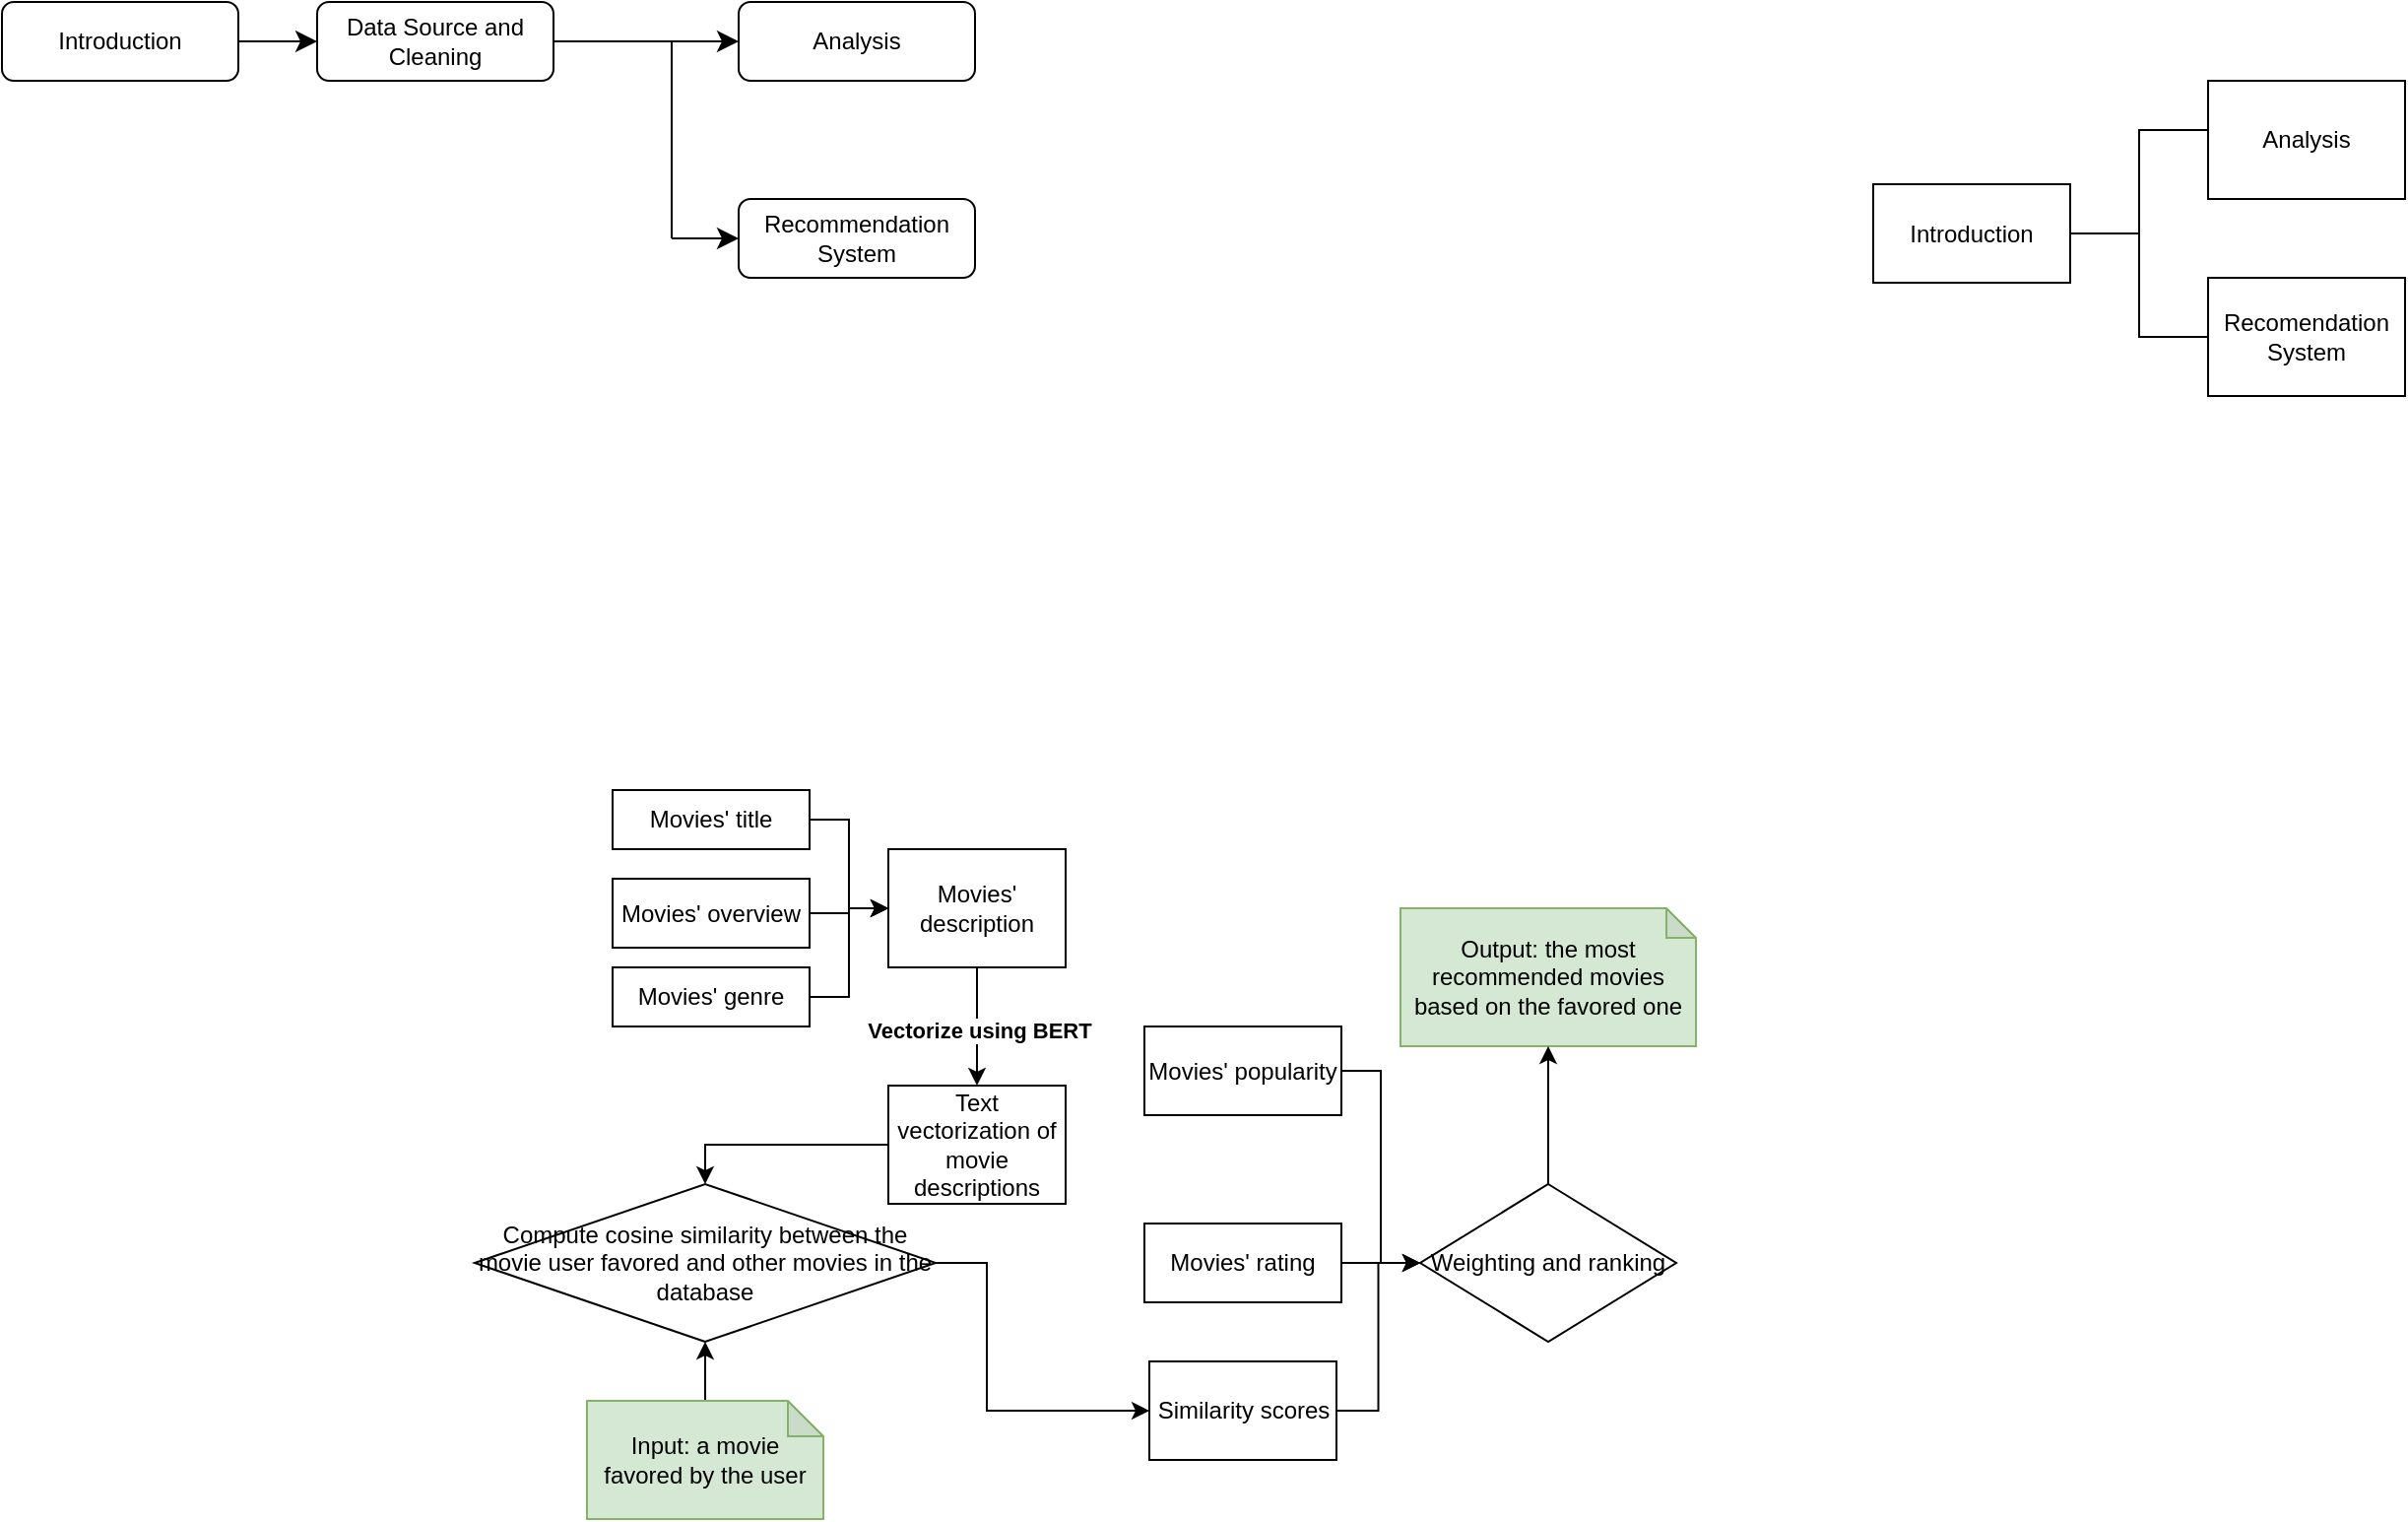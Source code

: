 <mxfile version="24.8.6">
  <diagram id="C5RBs43oDa-KdzZeNtuy" name="Page-1">
    <mxGraphModel dx="972" dy="594" grid="1" gridSize="10" guides="1" tooltips="1" connect="1" arrows="1" fold="1" page="1" pageScale="1" pageWidth="827" pageHeight="1169" math="0" shadow="0">
      <root>
        <mxCell id="WIyWlLk6GJQsqaUBKTNV-0" />
        <mxCell id="WIyWlLk6GJQsqaUBKTNV-1" parent="WIyWlLk6GJQsqaUBKTNV-0" />
        <mxCell id="WIyWlLk6GJQsqaUBKTNV-3" value="Data Source and Cleaning" style="rounded=1;whiteSpace=wrap;html=1;fontSize=12;glass=0;strokeWidth=1;shadow=0;" parent="WIyWlLk6GJQsqaUBKTNV-1" vertex="1">
          <mxGeometry x="200" y="80" width="120" height="40" as="geometry" />
        </mxCell>
        <mxCell id="WIyWlLk6GJQsqaUBKTNV-12" value="Analysis" style="rounded=1;whiteSpace=wrap;html=1;fontSize=12;glass=0;strokeWidth=1;shadow=0;" parent="WIyWlLk6GJQsqaUBKTNV-1" vertex="1">
          <mxGeometry x="414" y="80" width="120" height="40" as="geometry" />
        </mxCell>
        <mxCell id="bNNTKG-qH6Fv4Rn3Kx4P-25" value="" style="edgeStyle=orthogonalEdgeStyle;rounded=0;orthogonalLoop=1;jettySize=auto;html=1;" parent="WIyWlLk6GJQsqaUBKTNV-1" source="bNNTKG-qH6Fv4Rn3Kx4P-12" target="bNNTKG-qH6Fv4Rn3Kx4P-24" edge="1">
          <mxGeometry relative="1" as="geometry" />
        </mxCell>
        <mxCell id="bNNTKG-qH6Fv4Rn3Kx4P-12" value="Movies&#39; title" style="rounded=0;whiteSpace=wrap;html=1;" parent="WIyWlLk6GJQsqaUBKTNV-1" vertex="1">
          <mxGeometry x="350" y="480" width="100" height="30" as="geometry" />
        </mxCell>
        <mxCell id="bNNTKG-qH6Fv4Rn3Kx4P-26" value="" style="edgeStyle=orthogonalEdgeStyle;rounded=0;orthogonalLoop=1;jettySize=auto;html=1;" parent="WIyWlLk6GJQsqaUBKTNV-1" source="bNNTKG-qH6Fv4Rn3Kx4P-13" target="bNNTKG-qH6Fv4Rn3Kx4P-24" edge="1">
          <mxGeometry relative="1" as="geometry" />
        </mxCell>
        <mxCell id="bNNTKG-qH6Fv4Rn3Kx4P-13" value="Movies&#39; overview" style="rounded=0;whiteSpace=wrap;html=1;" parent="WIyWlLk6GJQsqaUBKTNV-1" vertex="1">
          <mxGeometry x="350" y="525" width="100" height="35" as="geometry" />
        </mxCell>
        <mxCell id="bNNTKG-qH6Fv4Rn3Kx4P-29" style="edgeStyle=orthogonalEdgeStyle;rounded=0;orthogonalLoop=1;jettySize=auto;html=1;entryX=0;entryY=0.5;entryDx=0;entryDy=0;" parent="WIyWlLk6GJQsqaUBKTNV-1" source="bNNTKG-qH6Fv4Rn3Kx4P-14" target="bNNTKG-qH6Fv4Rn3Kx4P-24" edge="1">
          <mxGeometry relative="1" as="geometry" />
        </mxCell>
        <mxCell id="bNNTKG-qH6Fv4Rn3Kx4P-14" value="Movies&#39; genre" style="rounded=0;whiteSpace=wrap;html=1;" parent="WIyWlLk6GJQsqaUBKTNV-1" vertex="1">
          <mxGeometry x="350" y="570" width="100" height="30" as="geometry" />
        </mxCell>
        <mxCell id="bNNTKG-qH6Fv4Rn3Kx4P-31" value="" style="edgeStyle=orthogonalEdgeStyle;rounded=0;orthogonalLoop=1;jettySize=auto;html=1;" parent="WIyWlLk6GJQsqaUBKTNV-1" source="bNNTKG-qH6Fv4Rn3Kx4P-24" target="bNNTKG-qH6Fv4Rn3Kx4P-30" edge="1">
          <mxGeometry relative="1" as="geometry" />
        </mxCell>
        <mxCell id="bNNTKG-qH6Fv4Rn3Kx4P-34" value="Vectorize using BERT" style="edgeLabel;html=1;align=center;verticalAlign=middle;resizable=0;points=[];fontStyle=1" parent="bNNTKG-qH6Fv4Rn3Kx4P-31" vertex="1" connectable="0">
          <mxGeometry x="0.056" y="1" relative="1" as="geometry">
            <mxPoint as="offset" />
          </mxGeometry>
        </mxCell>
        <mxCell id="bNNTKG-qH6Fv4Rn3Kx4P-24" value="Movies&#39; description" style="whiteSpace=wrap;html=1;rounded=0;" parent="WIyWlLk6GJQsqaUBKTNV-1" vertex="1">
          <mxGeometry x="490" y="510" width="90" height="60" as="geometry" />
        </mxCell>
        <mxCell id="bNNTKG-qH6Fv4Rn3Kx4P-36" value="" style="edgeStyle=orthogonalEdgeStyle;rounded=0;orthogonalLoop=1;jettySize=auto;html=1;exitX=0;exitY=0.5;exitDx=0;exitDy=0;" parent="WIyWlLk6GJQsqaUBKTNV-1" source="bNNTKG-qH6Fv4Rn3Kx4P-30" target="bNNTKG-qH6Fv4Rn3Kx4P-39" edge="1">
          <mxGeometry relative="1" as="geometry" />
        </mxCell>
        <mxCell id="bNNTKG-qH6Fv4Rn3Kx4P-30" value="Text vectorization of movie descriptions" style="whiteSpace=wrap;html=1;rounded=0;" parent="WIyWlLk6GJQsqaUBKTNV-1" vertex="1">
          <mxGeometry x="490" y="630" width="90" height="60" as="geometry" />
        </mxCell>
        <mxCell id="bNNTKG-qH6Fv4Rn3Kx4P-60" style="edgeStyle=orthogonalEdgeStyle;rounded=0;orthogonalLoop=1;jettySize=auto;html=1;entryX=0;entryY=0.5;entryDx=0;entryDy=0;" parent="WIyWlLk6GJQsqaUBKTNV-1" source="bNNTKG-qH6Fv4Rn3Kx4P-35" target="bNNTKG-qH6Fv4Rn3Kx4P-50" edge="1">
          <mxGeometry relative="1" as="geometry" />
        </mxCell>
        <mxCell id="bNNTKG-qH6Fv4Rn3Kx4P-35" value="Similarity scores" style="whiteSpace=wrap;html=1;rounded=0;" parent="WIyWlLk6GJQsqaUBKTNV-1" vertex="1">
          <mxGeometry x="622.5" y="770" width="95" height="50" as="geometry" />
        </mxCell>
        <mxCell id="bNNTKG-qH6Fv4Rn3Kx4P-72" style="edgeStyle=orthogonalEdgeStyle;rounded=0;orthogonalLoop=1;jettySize=auto;html=1;entryX=0;entryY=0.5;entryDx=0;entryDy=0;" parent="WIyWlLk6GJQsqaUBKTNV-1" source="bNNTKG-qH6Fv4Rn3Kx4P-39" target="bNNTKG-qH6Fv4Rn3Kx4P-35" edge="1">
          <mxGeometry relative="1" as="geometry">
            <Array as="points">
              <mxPoint x="540" y="720" />
              <mxPoint x="540" y="795" />
            </Array>
          </mxGeometry>
        </mxCell>
        <mxCell id="bNNTKG-qH6Fv4Rn3Kx4P-39" value="Compute cosine similarity between the movie user favored and other movies in the database" style="rhombus;whiteSpace=wrap;html=1;direction=west;" parent="WIyWlLk6GJQsqaUBKTNV-1" vertex="1">
          <mxGeometry x="280" y="680" width="234" height="80" as="geometry" />
        </mxCell>
        <mxCell id="bNNTKG-qH6Fv4Rn3Kx4P-59" style="edgeStyle=orthogonalEdgeStyle;rounded=0;orthogonalLoop=1;jettySize=auto;html=1;entryX=0;entryY=0.5;entryDx=0;entryDy=0;" parent="WIyWlLk6GJQsqaUBKTNV-1" source="bNNTKG-qH6Fv4Rn3Kx4P-41" target="bNNTKG-qH6Fv4Rn3Kx4P-50" edge="1">
          <mxGeometry relative="1" as="geometry" />
        </mxCell>
        <mxCell id="bNNTKG-qH6Fv4Rn3Kx4P-41" value="Movies&#39; rating" style="rounded=0;whiteSpace=wrap;html=1;" parent="WIyWlLk6GJQsqaUBKTNV-1" vertex="1">
          <mxGeometry x="620" y="700" width="100" height="40" as="geometry" />
        </mxCell>
        <mxCell id="bNNTKG-qH6Fv4Rn3Kx4P-58" style="edgeStyle=orthogonalEdgeStyle;rounded=0;orthogonalLoop=1;jettySize=auto;html=1;entryX=0;entryY=0.5;entryDx=0;entryDy=0;" parent="WIyWlLk6GJQsqaUBKTNV-1" source="bNNTKG-qH6Fv4Rn3Kx4P-42" target="bNNTKG-qH6Fv4Rn3Kx4P-50" edge="1">
          <mxGeometry relative="1" as="geometry" />
        </mxCell>
        <mxCell id="bNNTKG-qH6Fv4Rn3Kx4P-42" value="Movies&#39; popularity" style="rounded=0;whiteSpace=wrap;html=1;" parent="WIyWlLk6GJQsqaUBKTNV-1" vertex="1">
          <mxGeometry x="620" y="600" width="100" height="45" as="geometry" />
        </mxCell>
        <mxCell id="bNNTKG-qH6Fv4Rn3Kx4P-50" value="Weighting and ranking" style="rhombus;whiteSpace=wrap;html=1;" parent="WIyWlLk6GJQsqaUBKTNV-1" vertex="1">
          <mxGeometry x="760" y="680" width="130" height="80" as="geometry" />
        </mxCell>
        <mxCell id="bNNTKG-qH6Fv4Rn3Kx4P-63" value="Output: the most recommended movies based on the favored one" style="shape=note;whiteSpace=wrap;html=1;backgroundOutline=1;darkOpacity=0.05;fillColor=#d5e8d4;strokeColor=#82b366;size=15;" parent="WIyWlLk6GJQsqaUBKTNV-1" vertex="1">
          <mxGeometry x="750" y="540" width="150" height="70" as="geometry" />
        </mxCell>
        <mxCell id="bNNTKG-qH6Fv4Rn3Kx4P-66" style="edgeStyle=orthogonalEdgeStyle;rounded=0;orthogonalLoop=1;jettySize=auto;html=1;entryX=0.5;entryY=0;entryDx=0;entryDy=0;" parent="WIyWlLk6GJQsqaUBKTNV-1" source="bNNTKG-qH6Fv4Rn3Kx4P-65" target="bNNTKG-qH6Fv4Rn3Kx4P-39" edge="1">
          <mxGeometry relative="1" as="geometry" />
        </mxCell>
        <mxCell id="bNNTKG-qH6Fv4Rn3Kx4P-65" value="Input: a movie favored by the user" style="shape=note;whiteSpace=wrap;html=1;backgroundOutline=1;darkOpacity=0.05;size=18;fillColor=#d5e8d4;strokeColor=#82b366;" parent="WIyWlLk6GJQsqaUBKTNV-1" vertex="1">
          <mxGeometry x="337" y="790" width="120" height="60" as="geometry" />
        </mxCell>
        <mxCell id="bNNTKG-qH6Fv4Rn3Kx4P-68" style="edgeStyle=orthogonalEdgeStyle;rounded=0;orthogonalLoop=1;jettySize=auto;html=1;entryX=0.5;entryY=1;entryDx=0;entryDy=0;entryPerimeter=0;" parent="WIyWlLk6GJQsqaUBKTNV-1" source="bNNTKG-qH6Fv4Rn3Kx4P-50" target="bNNTKG-qH6Fv4Rn3Kx4P-63" edge="1">
          <mxGeometry relative="1" as="geometry" />
        </mxCell>
        <mxCell id="qlbMQ7FeNIy5PYOCSBsI-2" value="Introduction" style="rounded=0;whiteSpace=wrap;html=1;" vertex="1" parent="WIyWlLk6GJQsqaUBKTNV-1">
          <mxGeometry x="990" y="172.5" width="100" height="50" as="geometry" />
        </mxCell>
        <mxCell id="qlbMQ7FeNIy5PYOCSBsI-4" value="Analysis" style="rounded=0;whiteSpace=wrap;html=1;" vertex="1" parent="WIyWlLk6GJQsqaUBKTNV-1">
          <mxGeometry x="1160" y="120" width="100" height="60" as="geometry" />
        </mxCell>
        <mxCell id="qlbMQ7FeNIy5PYOCSBsI-7" value="" style="strokeWidth=1;html=1;shape=mxgraph.flowchart.annotation_2;align=left;labelPosition=right;pointerEvents=1;" vertex="1" parent="WIyWlLk6GJQsqaUBKTNV-1">
          <mxGeometry x="1090" y="145" width="70" height="105" as="geometry" />
        </mxCell>
        <mxCell id="qlbMQ7FeNIy5PYOCSBsI-11" value="Recomendation System" style="rounded=0;whiteSpace=wrap;html=1;" vertex="1" parent="WIyWlLk6GJQsqaUBKTNV-1">
          <mxGeometry x="1160" y="220" width="100" height="60" as="geometry" />
        </mxCell>
        <mxCell id="qlbMQ7FeNIy5PYOCSBsI-13" style="edgeStyle=none;curved=1;rounded=0;orthogonalLoop=1;jettySize=auto;html=1;entryX=0;entryY=0.5;entryDx=0;entryDy=0;fontSize=12;startSize=8;endSize=8;" edge="1" parent="WIyWlLk6GJQsqaUBKTNV-1" source="qlbMQ7FeNIy5PYOCSBsI-12" target="WIyWlLk6GJQsqaUBKTNV-3">
          <mxGeometry relative="1" as="geometry" />
        </mxCell>
        <mxCell id="qlbMQ7FeNIy5PYOCSBsI-12" value="Introduction" style="rounded=1;whiteSpace=wrap;html=1;fontSize=12;glass=0;strokeWidth=1;shadow=0;" vertex="1" parent="WIyWlLk6GJQsqaUBKTNV-1">
          <mxGeometry x="40" y="80" width="120" height="40" as="geometry" />
        </mxCell>
        <mxCell id="qlbMQ7FeNIy5PYOCSBsI-15" value="Recommendation System" style="rounded=1;whiteSpace=wrap;html=1;fontSize=12;glass=0;strokeWidth=1;shadow=0;" vertex="1" parent="WIyWlLk6GJQsqaUBKTNV-1">
          <mxGeometry x="414" y="180" width="120" height="40" as="geometry" />
        </mxCell>
        <mxCell id="qlbMQ7FeNIy5PYOCSBsI-26" value="" style="group" vertex="1" connectable="0" parent="WIyWlLk6GJQsqaUBKTNV-1">
          <mxGeometry x="380" y="100" height="100" as="geometry" />
        </mxCell>
        <mxCell id="qlbMQ7FeNIy5PYOCSBsI-23" value="" style="group" vertex="1" connectable="0" parent="qlbMQ7FeNIy5PYOCSBsI-26">
          <mxGeometry height="100" as="geometry" />
        </mxCell>
        <mxCell id="qlbMQ7FeNIy5PYOCSBsI-21" value="" style="endArrow=none;html=1;rounded=0;fontSize=12;startSize=8;endSize=8;curved=1;" edge="1" parent="qlbMQ7FeNIy5PYOCSBsI-23">
          <mxGeometry width="50" height="50" relative="1" as="geometry">
            <mxPoint y="100" as="sourcePoint" />
            <mxPoint as="targetPoint" />
          </mxGeometry>
        </mxCell>
        <mxCell id="qlbMQ7FeNIy5PYOCSBsI-22" value="" style="endArrow=classic;html=1;rounded=0;fontSize=12;startSize=8;endSize=8;curved=1;entryX=0;entryY=0.5;entryDx=0;entryDy=0;" edge="1" parent="qlbMQ7FeNIy5PYOCSBsI-23" target="qlbMQ7FeNIy5PYOCSBsI-15">
          <mxGeometry width="50" height="50" relative="1" as="geometry">
            <mxPoint y="100" as="sourcePoint" />
            <mxPoint x="70" y="80" as="targetPoint" />
          </mxGeometry>
        </mxCell>
        <mxCell id="qlbMQ7FeNIy5PYOCSBsI-24" value="" style="endArrow=classic;html=1;rounded=0;fontSize=12;startSize=8;endSize=8;curved=1;entryX=0;entryY=0.5;entryDx=0;entryDy=0;" edge="1" parent="qlbMQ7FeNIy5PYOCSBsI-26" target="WIyWlLk6GJQsqaUBKTNV-12">
          <mxGeometry width="50" height="50" relative="1" as="geometry">
            <mxPoint as="sourcePoint" />
            <mxPoint x="20" y="-30" as="targetPoint" />
          </mxGeometry>
        </mxCell>
        <mxCell id="qlbMQ7FeNIy5PYOCSBsI-19" value="" style="endArrow=none;html=1;rounded=0;fontSize=12;startSize=8;endSize=8;curved=1;exitX=1;exitY=0.5;exitDx=0;exitDy=0;" edge="1" parent="WIyWlLk6GJQsqaUBKTNV-1" source="WIyWlLk6GJQsqaUBKTNV-3">
          <mxGeometry width="50" height="50" relative="1" as="geometry">
            <mxPoint x="350" y="100" as="sourcePoint" />
            <mxPoint x="410" y="100" as="targetPoint" />
          </mxGeometry>
        </mxCell>
      </root>
    </mxGraphModel>
  </diagram>
</mxfile>
